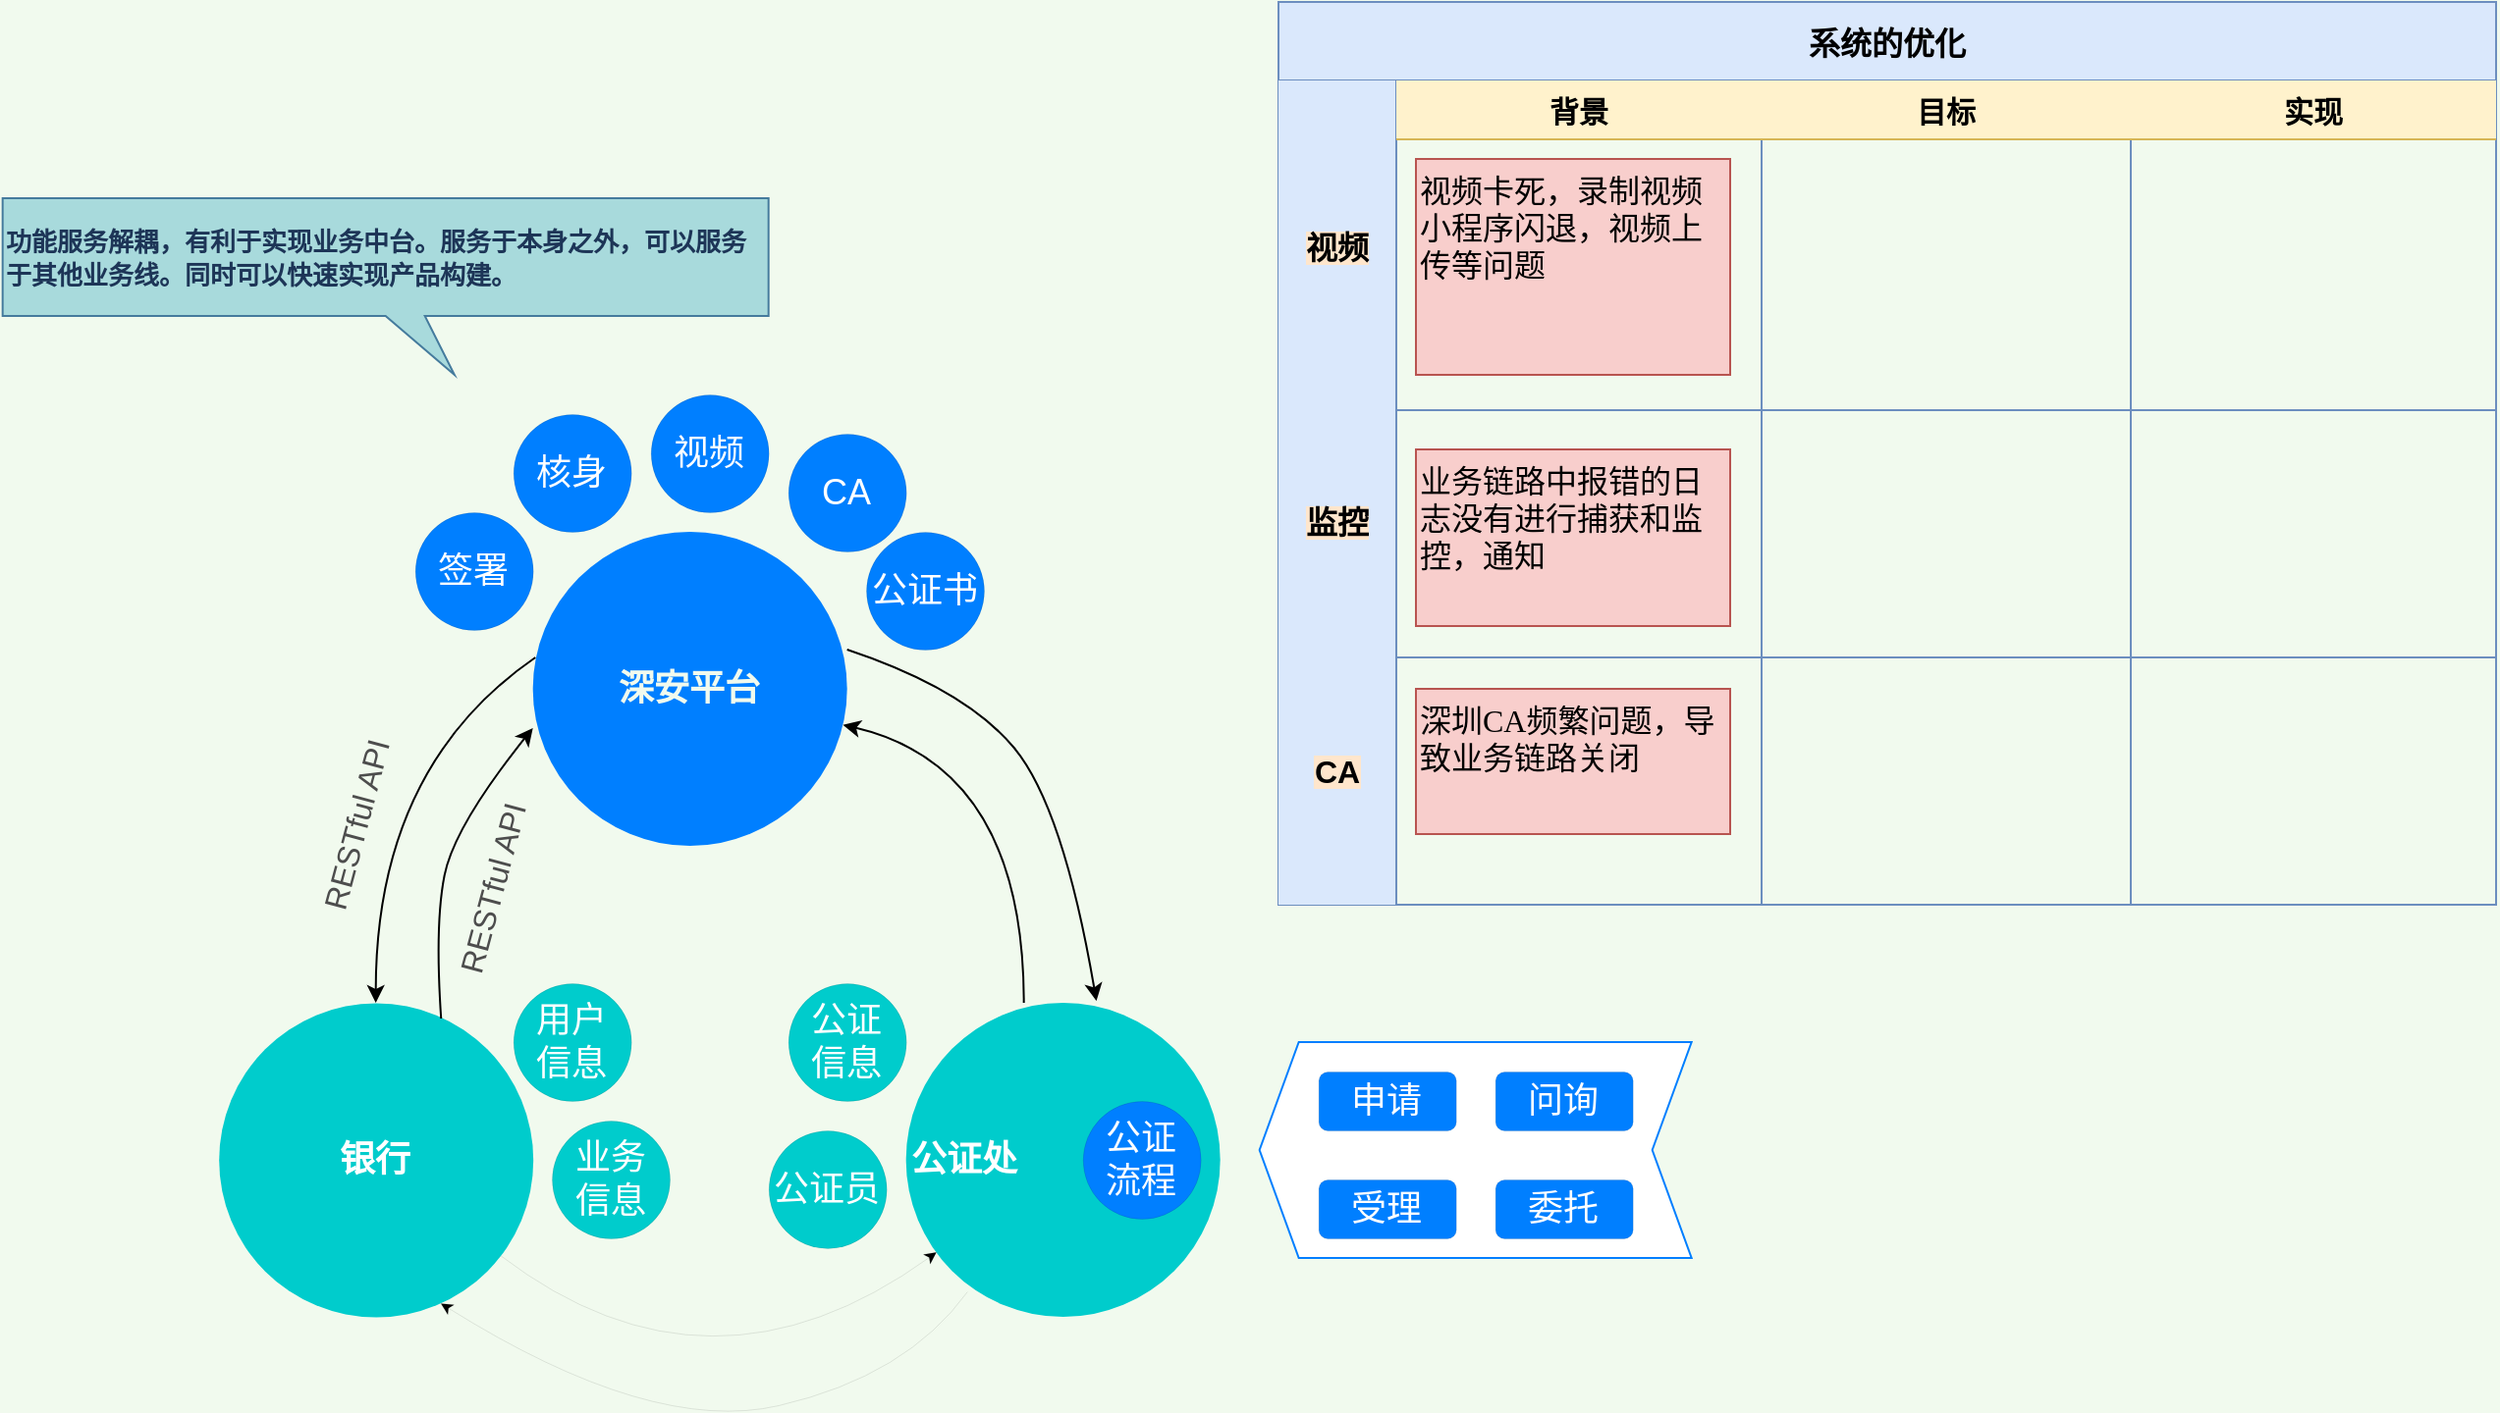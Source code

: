 <mxfile version="17.4.6" type="github" pages="2">
  <diagram id="TbiD-q-UGumEZRIeGAm7" name="梳理赋强">
    <mxGraphModel dx="1422" dy="762" grid="1" gridSize="10" guides="1" tooltips="1" connect="1" arrows="1" fold="1" page="1" pageScale="1" pageWidth="1600" pageHeight="900" background="#F1FAEE" math="0" shadow="0">
      <root>
        <mxCell id="0" />
        <mxCell id="1" parent="0" />
        <mxCell id="SZ3cnazm3X6QkwhJVz3c-4" value="" style="ellipse;whiteSpace=wrap;html=1;aspect=fixed;fillColor=#00CCCC;fontColor=#FFFFFF;strokeColor=none;fontStyle=1;fontSize=18;" parent="1" vertex="1">
          <mxGeometry x="480.34" y="540" width="160" height="160" as="geometry" />
        </mxCell>
        <mxCell id="SZ3cnazm3X6QkwhJVz3c-5" value="深安平台" style="ellipse;whiteSpace=wrap;html=1;aspect=fixed;fillColor=#007FFF;fontColor=#F1FAEE;strokeColor=none;fontStyle=1;fontSize=18;" parent="1" vertex="1">
          <mxGeometry x="290.34" y="300" width="160" height="160" as="geometry" />
        </mxCell>
        <mxCell id="SZ3cnazm3X6QkwhJVz3c-6" value="银行" style="ellipse;whiteSpace=wrap;html=1;aspect=fixed;fillColor=#00CCCC;fontColor=#FFFFFF;strokeColor=none;fontStyle=1;fontSize=18;strokeWidth=0;gradientColor=none;shadow=0;sketch=0;" parent="1" vertex="1">
          <mxGeometry x="130.34" y="540" width="160" height="160" as="geometry" />
        </mxCell>
        <mxCell id="SZ3cnazm3X6QkwhJVz3c-10" value="" style="curved=1;endArrow=classic;html=1;fontSize=18;fontColor=#FFFFFF;entryX=0.5;entryY=0;entryDx=0;entryDy=0;exitX=0.008;exitY=0.4;exitDx=0;exitDy=0;exitPerimeter=0;" parent="1" source="SZ3cnazm3X6QkwhJVz3c-5" target="SZ3cnazm3X6QkwhJVz3c-6" edge="1">
          <mxGeometry width="50" height="50" relative="1" as="geometry">
            <mxPoint x="310.34" y="410" as="sourcePoint" />
            <mxPoint x="230.34" y="380" as="targetPoint" />
            <Array as="points">
              <mxPoint x="210.34" y="420" />
            </Array>
          </mxGeometry>
        </mxCell>
        <mxCell id="SZ3cnazm3X6QkwhJVz3c-11" value="" style="curved=1;endArrow=classic;html=1;fontSize=18;fontColor=#FFFFFF;entryX=0;entryY=0.625;entryDx=0;entryDy=0;entryPerimeter=0;exitX=0.708;exitY=0.05;exitDx=0;exitDy=0;exitPerimeter=0;" parent="1" source="SZ3cnazm3X6QkwhJVz3c-6" target="SZ3cnazm3X6QkwhJVz3c-5" edge="1">
          <mxGeometry width="50" height="50" relative="1" as="geometry">
            <mxPoint x="270.34" y="530" as="sourcePoint" />
            <mxPoint x="320.34" y="480" as="targetPoint" />
            <Array as="points">
              <mxPoint x="240.34" y="500" />
              <mxPoint x="250.34" y="450" />
            </Array>
          </mxGeometry>
        </mxCell>
        <mxCell id="SZ3cnazm3X6QkwhJVz3c-12" value="签署" style="ellipse;whiteSpace=wrap;html=1;aspect=fixed;shadow=0;sketch=0;fontSize=18;fontColor=#FFFFFF;strokeColor=default;strokeWidth=0;fillColor=#007FFF;gradientColor=none;" parent="1" vertex="1">
          <mxGeometry x="230.34" y="290" width="60" height="60" as="geometry" />
        </mxCell>
        <mxCell id="SZ3cnazm3X6QkwhJVz3c-13" value="核身" style="ellipse;whiteSpace=wrap;html=1;aspect=fixed;shadow=0;sketch=0;fontSize=18;fontColor=#FFFFFF;strokeColor=default;strokeWidth=0;fillColor=#007FFF;gradientColor=none;" parent="1" vertex="1">
          <mxGeometry x="280.34" y="240" width="60" height="60" as="geometry" />
        </mxCell>
        <mxCell id="SZ3cnazm3X6QkwhJVz3c-14" value="CA" style="ellipse;whiteSpace=wrap;html=1;aspect=fixed;shadow=0;sketch=0;fontSize=18;fontColor=#FFFFFF;strokeColor=default;strokeWidth=0;fillColor=#007FFF;gradientColor=none;" parent="1" vertex="1">
          <mxGeometry x="420.34" y="250" width="60" height="60" as="geometry" />
        </mxCell>
        <mxCell id="SZ3cnazm3X6QkwhJVz3c-15" value="公证书" style="ellipse;whiteSpace=wrap;html=1;aspect=fixed;shadow=0;sketch=0;fontSize=18;fontColor=#FFFFFF;strokeColor=default;strokeWidth=0;fillColor=#007FFF;gradientColor=none;" parent="1" vertex="1">
          <mxGeometry x="460" y="300" width="60" height="60" as="geometry" />
        </mxCell>
        <mxCell id="SZ3cnazm3X6QkwhJVz3c-16" value="" style="curved=1;endArrow=classic;html=1;fontFamily=Helvetica;fontSize=18;fontColor=#FFFFFF;align=center;strokeColor=default;strokeWidth=0;" parent="1" source="SZ3cnazm3X6QkwhJVz3c-6" target="SZ3cnazm3X6QkwhJVz3c-4" edge="1">
          <mxGeometry width="50" height="50" relative="1" as="geometry">
            <mxPoint x="290.34" y="670" as="sourcePoint" />
            <mxPoint x="480.34" y="710" as="targetPoint" />
            <Array as="points">
              <mxPoint x="380.34" y="750" />
            </Array>
          </mxGeometry>
        </mxCell>
        <mxCell id="SZ3cnazm3X6QkwhJVz3c-17" value="" style="curved=1;endArrow=classic;html=1;fontSize=18;fontColor=#FFFFFF;entryX=0.706;entryY=0.956;entryDx=0;entryDy=0;entryPerimeter=0;exitX=0.194;exitY=0.919;exitDx=0;exitDy=0;exitPerimeter=0;strokeWidth=0;" parent="1" source="SZ3cnazm3X6QkwhJVz3c-4" target="SZ3cnazm3X6QkwhJVz3c-6" edge="1">
          <mxGeometry width="50" height="50" relative="1" as="geometry">
            <mxPoint x="330.34" y="840" as="sourcePoint" />
            <mxPoint x="380.34" y="790" as="targetPoint" />
            <Array as="points">
              <mxPoint x="480.34" y="730" />
              <mxPoint x="350.34" y="760" />
            </Array>
          </mxGeometry>
        </mxCell>
        <mxCell id="SZ3cnazm3X6QkwhJVz3c-18" value="" style="curved=1;endArrow=classic;html=1;fontSize=18;fontColor=#FFFFFF;" parent="1" target="SZ3cnazm3X6QkwhJVz3c-5" edge="1">
          <mxGeometry width="50" height="50" relative="1" as="geometry">
            <mxPoint x="540.34" y="540" as="sourcePoint" />
            <mxPoint x="590.34" y="420" as="targetPoint" />
            <Array as="points">
              <mxPoint x="540.34" y="420" />
            </Array>
          </mxGeometry>
        </mxCell>
        <mxCell id="SZ3cnazm3X6QkwhJVz3c-19" value="" style="curved=1;endArrow=classic;html=1;fontSize=18;fontColor=#FFFFFF;exitX=1;exitY=0.375;exitDx=0;exitDy=0;exitPerimeter=0;entryX=0.606;entryY=-0.006;entryDx=0;entryDy=0;entryPerimeter=0;" parent="1" source="SZ3cnazm3X6QkwhJVz3c-5" target="SZ3cnazm3X6QkwhJVz3c-4" edge="1">
          <mxGeometry width="50" height="50" relative="1" as="geometry">
            <mxPoint x="610.34" y="460" as="sourcePoint" />
            <mxPoint x="580.34" y="540" as="targetPoint" />
            <Array as="points">
              <mxPoint x="510.34" y="380" />
              <mxPoint x="560.34" y="440" />
            </Array>
          </mxGeometry>
        </mxCell>
        <mxCell id="SZ3cnazm3X6QkwhJVz3c-20" value="公证&lt;br&gt;流程" style="ellipse;whiteSpace=wrap;html=1;aspect=fixed;shadow=0;sketch=0;fontSize=18;fontColor=#FFFFFF;strokeColor=default;strokeWidth=0;fillColor=#007FFF;gradientColor=none;" parent="1" vertex="1">
          <mxGeometry x="570.34" y="590" width="60" height="60" as="geometry" />
        </mxCell>
        <mxCell id="SZ3cnazm3X6QkwhJVz3c-21" value="&lt;span style=&quot;font-weight: 700&quot;&gt;公证处&lt;/span&gt;" style="text;html=1;strokeColor=none;fillColor=none;align=center;verticalAlign=middle;whiteSpace=wrap;rounded=0;shadow=0;sketch=0;fontSize=18;fontColor=#FFFFFF;" parent="1" vertex="1">
          <mxGeometry x="480.34" y="605" width="60" height="30" as="geometry" />
        </mxCell>
        <mxCell id="SZ3cnazm3X6QkwhJVz3c-24" value="" style="shape=step;perimeter=stepPerimeter;whiteSpace=wrap;html=1;fixedSize=1;shadow=0;sketch=0;fontSize=18;strokeWidth=1;direction=west;size=20;strokeColor=#007FFF;" parent="1" vertex="1">
          <mxGeometry x="660.34" y="560" width="220" height="110" as="geometry" />
        </mxCell>
        <mxCell id="SZ3cnazm3X6QkwhJVz3c-26" value="委托" style="rounded=1;whiteSpace=wrap;html=1;shadow=0;sketch=0;fontSize=18;fontColor=#FFFFFF;strokeColor=default;strokeWidth=0;fillColor=#007FFF;gradientColor=none;" parent="1" vertex="1">
          <mxGeometry x="780.34" y="630" width="70" height="30" as="geometry" />
        </mxCell>
        <mxCell id="SZ3cnazm3X6QkwhJVz3c-27" value="受理" style="rounded=1;whiteSpace=wrap;html=1;shadow=0;sketch=0;fontSize=18;fontColor=#FFFFFF;strokeColor=default;strokeWidth=0;fillColor=#007FFF;gradientColor=none;" parent="1" vertex="1">
          <mxGeometry x="690.34" y="630" width="70" height="30" as="geometry" />
        </mxCell>
        <mxCell id="SZ3cnazm3X6QkwhJVz3c-28" value="问询" style="rounded=1;whiteSpace=wrap;html=1;shadow=0;sketch=0;fontSize=18;fontColor=#FFFFFF;strokeColor=default;strokeWidth=0;fillColor=#007FFF;gradientColor=none;" parent="1" vertex="1">
          <mxGeometry x="780.34" y="575" width="70" height="30" as="geometry" />
        </mxCell>
        <mxCell id="SZ3cnazm3X6QkwhJVz3c-29" value="申请" style="rounded=1;whiteSpace=wrap;html=1;shadow=0;sketch=0;fontSize=18;fontColor=#FFFFFF;strokeColor=default;strokeWidth=0;fillColor=#007FFF;gradientColor=none;" parent="1" vertex="1">
          <mxGeometry x="690.34" y="575" width="70" height="30" as="geometry" />
        </mxCell>
        <mxCell id="SZ3cnazm3X6QkwhJVz3c-30" value="用户&lt;br&gt;信息" style="ellipse;whiteSpace=wrap;html=1;aspect=fixed;shadow=0;sketch=0;fontSize=18;fontColor=#FFFFFF;strokeColor=default;strokeWidth=0;fillColor=#00CCCC;gradientColor=none;" parent="1" vertex="1">
          <mxGeometry x="280.34" y="530" width="60" height="60" as="geometry" />
        </mxCell>
        <mxCell id="SZ3cnazm3X6QkwhJVz3c-31" value="公证&lt;br&gt;信息" style="ellipse;whiteSpace=wrap;html=1;aspect=fixed;shadow=0;sketch=0;fontSize=18;fontColor=#FFFFFF;strokeColor=default;strokeWidth=0;fillColor=#00CCCC;gradientColor=none;" parent="1" vertex="1">
          <mxGeometry x="420.34" y="530" width="60" height="60" as="geometry" />
        </mxCell>
        <mxCell id="SZ3cnazm3X6QkwhJVz3c-32" value="公证员" style="ellipse;whiteSpace=wrap;html=1;aspect=fixed;shadow=0;sketch=0;fontSize=18;fontColor=#FFFFFF;strokeColor=default;strokeWidth=0;fillColor=#00CCCC;gradientColor=none;" parent="1" vertex="1">
          <mxGeometry x="410.34" y="605" width="60" height="60" as="geometry" />
        </mxCell>
        <mxCell id="SZ3cnazm3X6QkwhJVz3c-34" value="&lt;span style=&quot;color: rgb(77, 77, 77); font-size: 16px;&quot;&gt;RESTful API&lt;/span&gt;" style="text;html=1;strokeColor=none;fillColor=none;align=center;verticalAlign=middle;whiteSpace=wrap;rounded=0;shadow=0;sketch=0;fontSize=18;rotation=-75;labelBackgroundColor=none;" parent="1" vertex="1">
          <mxGeometry x="190" y="470" width="160.34" height="22.59" as="geometry" />
        </mxCell>
        <mxCell id="SZ3cnazm3X6QkwhJVz3c-35" value="&lt;span style=&quot;color: rgb(77, 77, 77); font-size: 16px;&quot;&gt;RESTful API&lt;/span&gt;" style="text;html=1;strokeColor=none;fillColor=none;align=center;verticalAlign=middle;whiteSpace=wrap;rounded=0;shadow=0;sketch=0;fontSize=18;rotation=-75;labelBackgroundColor=none;" parent="1" vertex="1">
          <mxGeometry x="120" y="437.41" width="160.34" height="22.59" as="geometry" />
        </mxCell>
        <mxCell id="0kJrQQ6XNHGuofrC7Rx9-1" value="业务&lt;br&gt;信息" style="ellipse;whiteSpace=wrap;html=1;aspect=fixed;shadow=0;sketch=0;fontSize=18;fontColor=#FFFFFF;strokeColor=default;strokeWidth=0;fillColor=#00CCCC;gradientColor=none;" parent="1" vertex="1">
          <mxGeometry x="300" y="600" width="60" height="60" as="geometry" />
        </mxCell>
        <mxCell id="NVHMBf0Pm29na-19WKgt-1" value="视频" style="ellipse;whiteSpace=wrap;html=1;aspect=fixed;shadow=0;sketch=0;fontSize=18;fontColor=#FFFFFF;strokeColor=default;strokeWidth=0;fillColor=#007FFF;gradientColor=none;" parent="1" vertex="1">
          <mxGeometry x="350.34" y="230" width="60" height="60" as="geometry" />
        </mxCell>
        <mxCell id="Mb-JLxG81UEq2aO8pVqn-1" value="&lt;div&gt;&lt;div&gt;&lt;span style=&quot;font-family: &amp;#34;larkhacksafarifont&amp;#34; , &amp;#34;larkemojifont&amp;#34; , &amp;#34;larkchinesequote&amp;#34; , , &amp;#34;blinkmacsystemfont&amp;#34; , &amp;#34;helvetica neue&amp;#34; , &amp;#34;arial&amp;#34; , &amp;#34;segoe ui&amp;#34; , &amp;#34;pingfang sc&amp;#34; , &amp;#34;microsoft yahei&amp;#34; , &amp;#34;hiragino sans gb&amp;#34; , sans-serif , &amp;#34;apple color emoji&amp;#34; , &amp;#34;segoe ui emoji&amp;#34; , &amp;#34;segoe ui symbol&amp;#34; , &amp;#34;noto color emoji&amp;#34;&quot;&gt;&lt;span style=&quot;font-size: 13px&quot;&gt;功能服务解耦，有利于实现业务中台。服务于本身之外，可以服务于其他业务线。同时可以快速实现产品构建。&lt;/span&gt;&lt;/span&gt;&lt;/div&gt;&lt;/div&gt;" style="shape=callout;whiteSpace=wrap;html=1;perimeter=calloutPerimeter;labelBackgroundColor=none;labelBorderColor=none;fontSize=14;fillColor=#A8DADC;strokeColor=#457B9D;fontColor=#1D3557;fontStyle=1;align=left;position2=0.59;" parent="1" vertex="1">
          <mxGeometry x="20.34" y="130" width="390" height="90" as="geometry" />
        </mxCell>
        <mxCell id="5Gq2tqILsiGYKfqjiZqC-10" value="系统的优化" style="shape=table;childLayout=tableLayout;startSize=40;collapsible=0;recursiveResize=0;expand=0;fontStyle=1;fillColor=#dae8fc;strokeColor=#6c8ebf;fontSize=16;verticalAlign=middle;" vertex="1" parent="1">
          <mxGeometry x="670" y="30" width="620" height="460" as="geometry" />
        </mxCell>
        <mxCell id="5Gq2tqILsiGYKfqjiZqC-11" value="" style="shape=tableRow;horizontal=0;startSize=60;swimlaneHead=0;swimlaneBody=0;top=0;left=0;bottom=0;right=0;dropTarget=0;collapsible=0;recursiveResize=0;expand=0;fontStyle=1;labelPosition=center;verticalLabelPosition=middle;align=center;verticalAlign=middle;fontFamily=Verdana;textDirection=ltr;flipH=0;flipV=0;swimlaneFillColor=none;rounded=0;shadow=0;sketch=0;fontSize=14;fillColor=#dae8fc;strokeColor=#6c8ebf;" vertex="1" parent="5Gq2tqILsiGYKfqjiZqC-10">
          <mxGeometry y="40" width="620" height="168" as="geometry" />
        </mxCell>
        <mxCell id="5Gq2tqILsiGYKfqjiZqC-12" value="背景" style="swimlane;swimlaneHead=0;swimlaneBody=0;fontStyle=0;connectable=0;fillColor=#fff2cc;startSize=30;collapsible=0;recursiveResize=0;expand=0;fontStyle=1;strokeColor=#d6b656;fontSize=15;" vertex="1" parent="5Gq2tqILsiGYKfqjiZqC-11">
          <mxGeometry x="60" width="186" height="168" as="geometry">
            <mxRectangle width="186" height="168" as="alternateBounds" />
          </mxGeometry>
        </mxCell>
        <mxCell id="5Gq2tqILsiGYKfqjiZqC-37" value="视频卡死，录制视频小程序闪退，视频上传等问题" style="text;whiteSpace=wrap;html=1;fontSize=16;fontFamily=Verdana;fillColor=#f8cecc;strokeColor=#b85450;" vertex="1" parent="5Gq2tqILsiGYKfqjiZqC-12">
          <mxGeometry x="10" y="40" width="160" height="110" as="geometry" />
        </mxCell>
        <mxCell id="5Gq2tqILsiGYKfqjiZqC-13" value="目标" style="swimlane;swimlaneHead=0;swimlaneBody=0;fontStyle=0;connectable=0;fillColor=#fff2cc;startSize=30;collapsible=0;recursiveResize=0;expand=0;fontStyle=1;strokeColor=#d6b656;fontSize=15;" vertex="1" parent="5Gq2tqILsiGYKfqjiZqC-11">
          <mxGeometry x="246" width="188" height="168" as="geometry">
            <mxRectangle width="188" height="168" as="alternateBounds" />
          </mxGeometry>
        </mxCell>
        <mxCell id="5Gq2tqILsiGYKfqjiZqC-14" value="实现" style="swimlane;swimlaneHead=0;swimlaneBody=0;fontStyle=0;connectable=0;fillColor=#fff2cc;startSize=30;collapsible=0;recursiveResize=0;expand=0;fontStyle=1;strokeColor=#d6b656;fontSize=15;" vertex="1" parent="5Gq2tqILsiGYKfqjiZqC-11">
          <mxGeometry x="434" width="186" height="168" as="geometry">
            <mxRectangle width="186" height="168" as="alternateBounds" />
          </mxGeometry>
        </mxCell>
        <mxCell id="5Gq2tqILsiGYKfqjiZqC-15" value="" style="shape=tableRow;horizontal=0;startSize=60;swimlaneHead=0;swimlaneBody=0;top=0;left=0;bottom=0;right=0;dropTarget=0;fillColor=#dae8fc;collapsible=0;recursiveResize=0;expand=0;fontStyle=1;labelPosition=center;verticalLabelPosition=middle;align=center;verticalAlign=middle;strokeColor=#6c8ebf;" vertex="1" parent="5Gq2tqILsiGYKfqjiZqC-10">
          <mxGeometry y="208" width="620" height="126" as="geometry" />
        </mxCell>
        <mxCell id="5Gq2tqILsiGYKfqjiZqC-16" value="" style="swimlane;swimlaneHead=0;swimlaneBody=0;fontStyle=0;connectable=0;fillColor=#DAE8FC;startSize=0;collapsible=0;recursiveResize=0;expand=0;fontStyle=1;strokeColor=#666666;fontColor=#333333;" vertex="1" parent="5Gq2tqILsiGYKfqjiZqC-15">
          <mxGeometry x="60" width="186" height="126" as="geometry">
            <mxRectangle width="186" height="126" as="alternateBounds" />
          </mxGeometry>
        </mxCell>
        <mxCell id="5Gq2tqILsiGYKfqjiZqC-38" value="业务链路中报错的日志没有进行捕获和监控，通知" style="text;whiteSpace=wrap;html=1;fontSize=16;fontFamily=Verdana;fillColor=#f8cecc;strokeColor=#b85450;" vertex="1" parent="5Gq2tqILsiGYKfqjiZqC-16">
          <mxGeometry x="10" y="20" width="160" height="90" as="geometry" />
        </mxCell>
        <mxCell id="5Gq2tqILsiGYKfqjiZqC-17" value="" style="swimlane;swimlaneHead=0;swimlaneBody=0;fontStyle=0;connectable=0;fillColor=#dae8fc;startSize=0;collapsible=0;recursiveResize=0;expand=0;fontStyle=1;strokeColor=#6c8ebf;" vertex="1" parent="5Gq2tqILsiGYKfqjiZqC-15">
          <mxGeometry x="246" width="188" height="126" as="geometry">
            <mxRectangle width="188" height="126" as="alternateBounds" />
          </mxGeometry>
        </mxCell>
        <mxCell id="5Gq2tqILsiGYKfqjiZqC-18" value="" style="swimlane;swimlaneHead=0;swimlaneBody=0;fontStyle=0;connectable=0;fillColor=#dae8fc;startSize=0;collapsible=0;recursiveResize=0;expand=0;fontStyle=1;strokeColor=#6c8ebf;" vertex="1" parent="5Gq2tqILsiGYKfqjiZqC-15">
          <mxGeometry x="434" width="186" height="126" as="geometry">
            <mxRectangle width="186" height="126" as="alternateBounds" />
          </mxGeometry>
        </mxCell>
        <mxCell id="5Gq2tqILsiGYKfqjiZqC-19" value="" style="shape=tableRow;horizontal=0;startSize=60;swimlaneHead=0;swimlaneBody=0;top=0;left=0;bottom=0;right=0;dropTarget=0;fillColor=#dae8fc;collapsible=0;recursiveResize=0;expand=0;fontStyle=1;labelPosition=center;verticalLabelPosition=middle;align=center;verticalAlign=middle;strokeColor=#6c8ebf;" vertex="1" parent="5Gq2tqILsiGYKfqjiZqC-10">
          <mxGeometry y="334" width="620" height="126" as="geometry" />
        </mxCell>
        <mxCell id="5Gq2tqILsiGYKfqjiZqC-20" value="" style="swimlane;swimlaneHead=0;swimlaneBody=0;fontStyle=0;connectable=0;fillColor=#dae8fc;startSize=0;collapsible=0;recursiveResize=0;expand=0;fontStyle=1;strokeColor=#6c8ebf;" vertex="1" parent="5Gq2tqILsiGYKfqjiZqC-19">
          <mxGeometry x="60" width="186" height="126" as="geometry">
            <mxRectangle width="186" height="126" as="alternateBounds" />
          </mxGeometry>
        </mxCell>
        <mxCell id="5Gq2tqILsiGYKfqjiZqC-39" value="深圳CA频繁问题，导致业务链路关闭" style="text;whiteSpace=wrap;html=1;fontSize=16;fontFamily=Verdana;fillColor=#f8cecc;strokeColor=#b85450;" vertex="1" parent="5Gq2tqILsiGYKfqjiZqC-20">
          <mxGeometry x="10" y="16" width="160" height="74" as="geometry" />
        </mxCell>
        <mxCell id="5Gq2tqILsiGYKfqjiZqC-21" value="" style="swimlane;swimlaneHead=0;swimlaneBody=0;fontStyle=0;connectable=0;fillColor=#dae8fc;startSize=0;collapsible=0;recursiveResize=0;expand=0;fontStyle=1;strokeColor=#6c8ebf;" vertex="1" parent="5Gq2tqILsiGYKfqjiZqC-19">
          <mxGeometry x="246" width="188" height="126" as="geometry">
            <mxRectangle width="188" height="126" as="alternateBounds" />
          </mxGeometry>
        </mxCell>
        <mxCell id="5Gq2tqILsiGYKfqjiZqC-22" value="" style="swimlane;swimlaneHead=0;swimlaneBody=0;fontStyle=0;connectable=0;fillColor=#dae8fc;startSize=0;collapsible=0;recursiveResize=0;expand=0;fontStyle=1;strokeColor=#6c8ebf;" vertex="1" parent="5Gq2tqILsiGYKfqjiZqC-19">
          <mxGeometry x="434" width="186" height="126" as="geometry">
            <mxRectangle width="186" height="126" as="alternateBounds" />
          </mxGeometry>
        </mxCell>
        <mxCell id="5Gq2tqILsiGYKfqjiZqC-32" value="&lt;span style=&quot;font-weight: 700; background-color: rgb(255, 230, 204); font-size: 16px;&quot;&gt;视频&lt;/span&gt;" style="text;html=1;strokeColor=none;fillColor=none;align=center;verticalAlign=middle;whiteSpace=wrap;rounded=0;shadow=0;sketch=0;fontFamily=Verdana;fontSize=16;" vertex="1" parent="1">
          <mxGeometry x="670" y="140" width="60" height="30" as="geometry" />
        </mxCell>
        <mxCell id="5Gq2tqILsiGYKfqjiZqC-33" value="&lt;span style=&quot;font-family: helvetica; font-size: 16px; font-weight: 700; background-color: rgb(255, 230, 204);&quot;&gt;监控&lt;/span&gt;" style="text;html=1;strokeColor=none;fillColor=none;align=center;verticalAlign=middle;whiteSpace=wrap;rounded=0;shadow=0;sketch=0;fontFamily=Verdana;fontSize=16;" vertex="1" parent="1">
          <mxGeometry x="670" y="280" width="60" height="30" as="geometry" />
        </mxCell>
        <mxCell id="5Gq2tqILsiGYKfqjiZqC-34" value="&lt;span style=&quot;font-family: helvetica; font-size: 16px; font-weight: 700; background-color: rgb(255, 230, 204);&quot;&gt;CA&lt;/span&gt;" style="text;html=1;strokeColor=none;fillColor=none;align=center;verticalAlign=middle;whiteSpace=wrap;rounded=0;shadow=0;sketch=0;fontFamily=Verdana;fontSize=16;" vertex="1" parent="1">
          <mxGeometry x="670" y="407.41" width="60" height="30" as="geometry" />
        </mxCell>
      </root>
    </mxGraphModel>
  </diagram>
  <diagram id="W_DcEgEJa7QvUL6Cg9mv" name="完善赋强讨论">
    <mxGraphModel dx="1422" dy="762" grid="1" gridSize="10" guides="1" tooltips="1" connect="1" arrows="1" fold="1" page="1" pageScale="1" pageWidth="1600" pageHeight="900" background="#F1FAEE" math="0" shadow="0">
      <root>
        <mxCell id="0" />
        <mxCell id="1" parent="0" />
        <mxCell id="ZKMZ_zgSfgGnD0Td6Crq-1" value="" style="ellipse;whiteSpace=wrap;html=1;aspect=fixed;shadow=0;labelBackgroundColor=none;sketch=0;fontSize=18;strokeWidth=1;strokeColor=#9673a6;fillColor=#e1d5e7;" parent="1" vertex="1">
          <mxGeometry x="400" y="100" width="690" height="690" as="geometry" />
        </mxCell>
        <mxCell id="TEY4NTb9Coj-6whppLxx-1" value="" style="ellipse;whiteSpace=wrap;html=1;aspect=fixed;fillColor=#00CCCC;fontColor=#FFFFFF;strokeColor=none;fontStyle=1;fontSize=18;" parent="1" vertex="1">
          <mxGeometry x="810.34" y="520" width="160" height="160" as="geometry" />
        </mxCell>
        <mxCell id="TEY4NTb9Coj-6whppLxx-2" value="深安平台" style="ellipse;whiteSpace=wrap;html=1;aspect=fixed;fillColor=#007FFF;fontColor=#F1FAEE;strokeColor=none;fontStyle=1;fontSize=18;" parent="1" vertex="1">
          <mxGeometry x="620.34" y="297.41" width="160" height="160" as="geometry" />
        </mxCell>
        <mxCell id="TEY4NTb9Coj-6whppLxx-3" value="银行" style="ellipse;whiteSpace=wrap;html=1;aspect=fixed;fillColor=#00CCCC;fontColor=#FFFFFF;strokeColor=none;fontStyle=1;fontSize=18;strokeWidth=0;gradientColor=none;shadow=0;sketch=0;" parent="1" vertex="1">
          <mxGeometry x="460.34" y="520" width="160" height="160" as="geometry" />
        </mxCell>
        <mxCell id="TEY4NTb9Coj-6whppLxx-4" value="" style="curved=1;endArrow=classic;html=1;fontSize=18;fontColor=#FFFFFF;entryX=0.5;entryY=0;entryDx=0;entryDy=0;exitX=0.008;exitY=0.4;exitDx=0;exitDy=0;exitPerimeter=0;strokeColor=#007FFF;" parent="1" target="TEY4NTb9Coj-6whppLxx-3" edge="1">
          <mxGeometry width="50" height="50" relative="1" as="geometry">
            <mxPoint x="621.62" y="354.0" as="sourcePoint" />
            <mxPoint x="560.34" y="360" as="targetPoint" />
            <Array as="points">
              <mxPoint x="540.34" y="400" />
            </Array>
          </mxGeometry>
        </mxCell>
        <mxCell id="TEY4NTb9Coj-6whppLxx-5" value="" style="curved=1;endArrow=classic;html=1;fontSize=18;fontColor=#FFFFFF;entryX=0;entryY=0.625;entryDx=0;entryDy=0;entryPerimeter=0;exitX=0.708;exitY=0.05;exitDx=0;exitDy=0;exitPerimeter=0;strokeColor=#007FFF;" parent="1" source="TEY4NTb9Coj-6whppLxx-3" edge="1">
          <mxGeometry width="50" height="50" relative="1" as="geometry">
            <mxPoint x="600.34" y="510.0" as="sourcePoint" />
            <mxPoint x="620.34" y="390.0" as="targetPoint" />
            <Array as="points">
              <mxPoint x="570.34" y="480.0" />
              <mxPoint x="580.34" y="430" />
            </Array>
          </mxGeometry>
        </mxCell>
        <mxCell id="TEY4NTb9Coj-6whppLxx-10" value="" style="curved=1;endArrow=classic;html=1;fontFamily=Helvetica;fontSize=18;fontColor=#FFFFFF;align=center;strokeColor=#00CCCC;" parent="1" source="TEY4NTb9Coj-6whppLxx-3" target="TEY4NTb9Coj-6whppLxx-1" edge="1">
          <mxGeometry width="50" height="50" relative="1" as="geometry">
            <mxPoint x="620.34" y="650" as="sourcePoint" />
            <mxPoint x="810.34" y="690" as="targetPoint" />
            <Array as="points">
              <mxPoint x="710.34" y="730" />
            </Array>
          </mxGeometry>
        </mxCell>
        <mxCell id="TEY4NTb9Coj-6whppLxx-11" value="" style="curved=1;endArrow=classic;html=1;fontSize=18;fontColor=#FFFFFF;entryX=0.706;entryY=0.956;entryDx=0;entryDy=0;entryPerimeter=0;exitX=0.194;exitY=0.919;exitDx=0;exitDy=0;exitPerimeter=0;strokeColor=#00CCCC;" parent="1" source="TEY4NTb9Coj-6whppLxx-1" target="TEY4NTb9Coj-6whppLxx-3" edge="1">
          <mxGeometry width="50" height="50" relative="1" as="geometry">
            <mxPoint x="660.34" y="820" as="sourcePoint" />
            <mxPoint x="710.34" y="770" as="targetPoint" />
            <Array as="points">
              <mxPoint x="810.34" y="710" />
              <mxPoint x="680.34" y="740" />
            </Array>
          </mxGeometry>
        </mxCell>
        <mxCell id="TEY4NTb9Coj-6whppLxx-12" value="" style="curved=1;endArrow=classic;html=1;fontSize=18;fontColor=#FFFFFF;strokeColor=#007FFF;" parent="1" edge="1">
          <mxGeometry width="50" height="50" relative="1" as="geometry">
            <mxPoint x="870.34" y="520" as="sourcePoint" />
            <mxPoint x="779.123" y="383.903" as="targetPoint" />
            <Array as="points">
              <mxPoint x="870.34" y="400" />
            </Array>
          </mxGeometry>
        </mxCell>
        <mxCell id="TEY4NTb9Coj-6whppLxx-13" value="" style="curved=1;endArrow=classic;html=1;fontSize=18;fontColor=#FFFFFF;exitX=1;exitY=0.375;exitDx=0;exitDy=0;exitPerimeter=0;entryX=0.606;entryY=-0.006;entryDx=0;entryDy=0;entryPerimeter=0;strokeColor=#007FFF;" parent="1" target="TEY4NTb9Coj-6whppLxx-1" edge="1">
          <mxGeometry width="50" height="50" relative="1" as="geometry">
            <mxPoint x="780.34" y="350.0" as="sourcePoint" />
            <mxPoint x="910.34" y="520" as="targetPoint" />
            <Array as="points">
              <mxPoint x="840" y="367.41" />
              <mxPoint x="890.34" y="420" />
              <mxPoint x="900" y="470.0" />
            </Array>
          </mxGeometry>
        </mxCell>
        <mxCell id="TEY4NTb9Coj-6whppLxx-14" value="公证&lt;br&gt;流程" style="ellipse;whiteSpace=wrap;html=1;aspect=fixed;shadow=0;sketch=0;fontSize=18;strokeWidth=0;fillColor=#fff2cc;strokeColor=#d6b656;" parent="1" vertex="1">
          <mxGeometry x="940.0" y="270.0" width="60" height="60" as="geometry" />
        </mxCell>
        <mxCell id="TEY4NTb9Coj-6whppLxx-15" value="&lt;span style=&quot;font-weight: 700&quot;&gt;公证处&lt;/span&gt;" style="text;html=1;strokeColor=none;fillColor=none;align=center;verticalAlign=middle;whiteSpace=wrap;rounded=0;shadow=0;sketch=0;fontSize=18;fontColor=#FFFFFF;" parent="1" vertex="1">
          <mxGeometry x="810.34" y="585" width="60" height="30" as="geometry" />
        </mxCell>
        <mxCell id="TEY4NTb9Coj-6whppLxx-16" value="" style="shape=step;perimeter=stepPerimeter;whiteSpace=wrap;html=1;fixedSize=1;shadow=0;sketch=0;fontSize=18;strokeWidth=1;direction=west;size=20;strokeColor=#007FFF;rotation=0;" parent="1" vertex="1">
          <mxGeometry x="980.0" y="520" width="180" height="110" as="geometry" />
        </mxCell>
        <mxCell id="TEY4NTb9Coj-6whppLxx-17" value="委托" style="rounded=1;whiteSpace=wrap;html=1;shadow=0;sketch=0;fontSize=18;fontColor=#FFFFFF;strokeColor=default;strokeWidth=0;fillColor=#007FFF;gradientColor=none;" parent="1" vertex="1">
          <mxGeometry x="1070.34" y="590" width="59.66" height="30" as="geometry" />
        </mxCell>
        <mxCell id="TEY4NTb9Coj-6whppLxx-18" value="受理" style="rounded=1;whiteSpace=wrap;html=1;shadow=0;sketch=0;fontSize=18;fontColor=#FFFFFF;strokeColor=default;strokeWidth=0;fillColor=#007FFF;gradientColor=none;" parent="1" vertex="1">
          <mxGeometry x="1004.32" y="590" width="59.66" height="30" as="geometry" />
        </mxCell>
        <mxCell id="TEY4NTb9Coj-6whppLxx-19" value="问询" style="rounded=1;whiteSpace=wrap;html=1;shadow=0;sketch=0;fontSize=18;fontColor=#FFFFFF;strokeColor=default;strokeWidth=0;fillColor=#007FFF;gradientColor=none;" parent="1" vertex="1">
          <mxGeometry x="1070.34" y="540" width="59.66" height="25" as="geometry" />
        </mxCell>
        <mxCell id="TEY4NTb9Coj-6whppLxx-20" value="申请" style="rounded=1;whiteSpace=wrap;html=1;shadow=0;sketch=0;fontSize=18;fontColor=#FFFFFF;strokeColor=default;strokeWidth=0;fillColor=#007FFF;gradientColor=none;" parent="1" vertex="1">
          <mxGeometry x="1004.32" y="540" width="59.66" height="25" as="geometry" />
        </mxCell>
        <mxCell id="TEY4NTb9Coj-6whppLxx-22" value="公证&lt;br&gt;信息" style="ellipse;whiteSpace=wrap;html=1;aspect=fixed;shadow=0;sketch=0;fontSize=18;fontColor=#FFFFFF;strokeColor=default;strokeWidth=0;fillColor=#00CCCC;gradientColor=none;" parent="1" vertex="1">
          <mxGeometry x="750.34" y="510.0" width="60" height="60" as="geometry" />
        </mxCell>
        <mxCell id="TEY4NTb9Coj-6whppLxx-23" value="公证员" style="ellipse;whiteSpace=wrap;html=1;aspect=fixed;shadow=0;sketch=0;fontSize=18;strokeWidth=0;fillColor=#fff2cc;strokeColor=#d6b656;" parent="1" vertex="1">
          <mxGeometry x="889.66" y="220" width="60" height="60" as="geometry" />
        </mxCell>
        <mxCell id="TEY4NTb9Coj-6whppLxx-24" value="&lt;span style=&quot;color: rgb(77 , 77 , 77) ; font-size: 16px&quot;&gt;REST API&lt;/span&gt;" style="text;html=1;strokeColor=none;fillColor=none;align=center;verticalAlign=middle;whiteSpace=wrap;rounded=0;shadow=0;sketch=0;fontSize=18;rotation=-75;labelBackgroundColor=none;" parent="1" vertex="1">
          <mxGeometry x="520" y="450.0" width="160.34" height="22.59" as="geometry" />
        </mxCell>
        <mxCell id="TEY4NTb9Coj-6whppLxx-25" value="&lt;span style=&quot;color: rgb(77 , 77 , 77) ; font-size: 16px&quot;&gt;REST API&lt;/span&gt;" style="text;html=1;strokeColor=none;fillColor=none;align=center;verticalAlign=middle;whiteSpace=wrap;rounded=0;shadow=0;sketch=0;fontSize=18;rotation=-75;labelBackgroundColor=none;" parent="1" vertex="1">
          <mxGeometry x="450" y="417.41" width="160.34" height="22.59" as="geometry" />
        </mxCell>
        <mxCell id="KPQzNLiYx2tXf6R9B_gR-1" value="业务&lt;br&gt;信息" style="ellipse;whiteSpace=wrap;html=1;aspect=fixed;shadow=0;sketch=0;fontSize=18;fontColor=#FFFFFF;strokeColor=default;strokeWidth=0;fillColor=#00CCCC;gradientColor=none;" parent="1" vertex="1">
          <mxGeometry x="630" y="585" width="60" height="60" as="geometry" />
        </mxCell>
        <mxCell id="1QAQnliY2j0U7ESWhbyO-1" value="IM即时通讯" style="text;html=1;strokeColor=none;fillColor=none;align=center;verticalAlign=middle;whiteSpace=wrap;rounded=0;shadow=0;labelBackgroundColor=none;sketch=0;fontSize=18;fontColor=#000000;fontStyle=1" parent="1" vertex="1">
          <mxGeometry x="695" y="110" width="100" height="40" as="geometry" />
        </mxCell>
        <mxCell id="RbbPwFu4YWLqWB65Xbvc-1" value="公证&lt;br&gt;流程" style="ellipse;whiteSpace=wrap;html=1;aspect=fixed;shadow=0;sketch=0;fontSize=18;fontColor=#FFFFFF;strokeColor=default;strokeWidth=0;fillColor=#007FFF;gradientColor=none;" parent="1" vertex="1">
          <mxGeometry x="890" y="560" width="60" height="60" as="geometry" />
        </mxCell>
        <mxCell id="9TH9Gkc7iYT_ZstYlj8R-1" value="用户&lt;br&gt;信息" style="ellipse;whiteSpace=wrap;html=1;aspect=fixed;shadow=0;sketch=0;fontSize=18;fontColor=#FFFFFF;strokeColor=default;strokeWidth=0;fillColor=#00CCCC;gradientColor=none;" parent="1" vertex="1">
          <mxGeometry x="610.34" y="505.0" width="60" height="60" as="geometry" />
        </mxCell>
        <mxCell id="yrI9XVCD4SgGXH7bl0nP-1" value="公证员" style="ellipse;whiteSpace=wrap;html=1;aspect=fixed;shadow=0;sketch=0;fontSize=18;fontColor=#FFFFFF;strokeColor=default;strokeWidth=0;fillColor=#00CCCC;gradientColor=none;" parent="1" vertex="1">
          <mxGeometry x="740" y="585" width="60" height="60" as="geometry" />
        </mxCell>
        <mxCell id="yrI9XVCD4SgGXH7bl0nP-3" value="组件管理" style="ellipse;whiteSpace=wrap;html=1;aspect=fixed;shadow=0;sketch=0;fontSize=18;strokeColor=#b85450;strokeWidth=0;fillColor=#f8cecc;" parent="1" vertex="1">
          <mxGeometry x="724.32" y="10" width="80" height="80" as="geometry" />
        </mxCell>
        <mxCell id="yrI9XVCD4SgGXH7bl0nP-4" value="消息服务" style="ellipse;whiteSpace=wrap;html=1;aspect=fixed;shadow=0;sketch=0;fontSize=18;strokeColor=#b85450;strokeWidth=0;fillColor=#f8cecc;" parent="1" vertex="1">
          <mxGeometry x="824.66" y="30.0" width="80.34" height="80.34" as="geometry" />
        </mxCell>
        <mxCell id="yrI9XVCD4SgGXH7bl0nP-5" value="用户管理" style="ellipse;whiteSpace=wrap;html=1;aspect=fixed;shadow=0;sketch=0;fontSize=18;strokeColor=#b85450;strokeWidth=0;fillColor=#f8cecc;" parent="1" vertex="1">
          <mxGeometry x="625" y="20" width="80" height="80" as="geometry" />
        </mxCell>
        <mxCell id="yrI9XVCD4SgGXH7bl0nP-6" value="业务链" style="ellipse;whiteSpace=wrap;html=1;aspect=fixed;shadow=0;sketch=0;fontSize=18;strokeColor=#b85450;strokeWidth=0;fillColor=#f8cecc;" parent="1" vertex="1">
          <mxGeometry x="515" y="50" width="80" height="80" as="geometry" />
        </mxCell>
        <mxCell id="yrI9XVCD4SgGXH7bl0nP-13" value="&lt;span style=&quot;color: rgb(77, 77, 77); font-size: 18px;&quot;&gt;TCP长连接&lt;/span&gt;" style="text;html=1;strokeColor=none;fillColor=none;align=center;verticalAlign=middle;whiteSpace=wrap;rounded=0;shadow=0;sketch=0;fontSize=18;rotation=75;labelBackgroundColor=none;fontStyle=1" parent="1" vertex="1">
          <mxGeometry x="905.0" y="357.41" width="320" height="22.59" as="geometry" />
        </mxCell>
        <mxCell id="yrI9XVCD4SgGXH7bl0nP-19" value="公证书" style="ellipse;whiteSpace=wrap;html=1;aspect=fixed;shadow=0;sketch=0;fontSize=18;strokeWidth=0;fillColor=#fff2cc;strokeColor=#d6b656;" parent="1" vertex="1">
          <mxGeometry x="829.66" y="170" width="60" height="60" as="geometry" />
        </mxCell>
        <mxCell id="gVG75Whd7pKGl_VEBl4--1" value="&lt;div&gt;&lt;div&gt;&lt;span style=&quot;font-family: &amp;#34;larkhacksafarifont&amp;#34; , &amp;#34;larkemojifont&amp;#34; , &amp;#34;larkchinesequote&amp;#34; , , &amp;#34;blinkmacsystemfont&amp;#34; , &amp;#34;helvetica neue&amp;#34; , &amp;#34;arial&amp;#34; , &amp;#34;segoe ui&amp;#34; , &amp;#34;pingfang sc&amp;#34; , &amp;#34;microsoft yahei&amp;#34; , &amp;#34;hiragino sans gb&amp;#34; , sans-serif , &amp;#34;apple color emoji&amp;#34; , &amp;#34;segoe ui emoji&amp;#34; , &amp;#34;segoe ui symbol&amp;#34; , &amp;#34;noto color emoji&amp;#34;&quot;&gt;&lt;span style=&quot;font-size: 13px&quot;&gt;扩展性强，可以兼容提存和公证业务。&lt;/span&gt;&lt;/span&gt;&lt;/div&gt;&lt;/div&gt;" style="shape=callout;whiteSpace=wrap;html=1;perimeter=calloutPerimeter;labelBackgroundColor=none;labelBorderColor=none;fontSize=14;fillColor=#A8DADC;strokeColor=#457B9D;fontColor=#1D3557;fontStyle=1;rotation=0;position2=0.43;" parent="1" vertex="1">
          <mxGeometry x="980.0" y="100" width="150" height="110" as="geometry" />
        </mxCell>
        <mxCell id="5LnzwX5ckoafJkAtwofs-1" value="用户" style="ellipse;whiteSpace=wrap;html=1;aspect=fixed;shadow=0;sketch=0;fontSize=18;strokeWidth=0;fillColor=#fff2cc;strokeColor=#d6b656;" parent="1" vertex="1">
          <mxGeometry x="470.34" y="240" width="60" height="60" as="geometry" />
        </mxCell>
        <mxCell id="5LnzwX5ckoafJkAtwofs-2" value="核身" style="ellipse;whiteSpace=wrap;html=1;aspect=fixed;shadow=0;sketch=0;fontSize=18;strokeWidth=0;fillColor=#fff2cc;strokeColor=#d6b656;" parent="1" vertex="1">
          <mxGeometry x="530.34" y="190" width="60" height="60" as="geometry" />
        </mxCell>
        <mxCell id="5LnzwX5ckoafJkAtwofs-3" value="签署" style="ellipse;whiteSpace=wrap;html=1;aspect=fixed;shadow=0;sketch=0;fontSize=18;strokeWidth=0;fillColor=#fff2cc;strokeColor=#d6b656;" parent="1" vertex="1">
          <mxGeometry x="600.0" y="160" width="60" height="60" as="geometry" />
        </mxCell>
        <mxCell id="5LnzwX5ckoafJkAtwofs-4" value="视频" style="ellipse;whiteSpace=wrap;html=1;aspect=fixed;shadow=0;sketch=0;fontSize=18;strokeWidth=0;fillColor=#fff2cc;strokeColor=#d6b656;" parent="1" vertex="1">
          <mxGeometry x="680.0" y="150" width="60" height="60" as="geometry" />
        </mxCell>
        <mxCell id="5LnzwX5ckoafJkAtwofs-5" value="CA" style="ellipse;whiteSpace=wrap;html=1;aspect=fixed;shadow=0;sketch=0;fontSize=18;strokeWidth=0;fillColor=#fff2cc;strokeColor=#d6b656;" parent="1" vertex="1">
          <mxGeometry x="759.32" y="150" width="60" height="60" as="geometry" />
        </mxCell>
        <mxCell id="fEQHph-_vEZMSqexF0Sl-2" value="文字" style="ellipse;whiteSpace=wrap;html=1;aspect=fixed;shadow=0;sketch=0;fontSize=18;strokeWidth=0;fillColor=#dae8fc;strokeColor=#6c8ebf;" parent="1" vertex="1">
          <mxGeometry x="515" y="297.41" width="60" height="60" as="geometry" />
        </mxCell>
        <mxCell id="fEQHph-_vEZMSqexF0Sl-3" value="图片" style="ellipse;whiteSpace=wrap;html=1;aspect=fixed;shadow=0;sketch=0;fontSize=18;strokeWidth=0;fillColor=#dae8fc;strokeColor=#6c8ebf;" parent="1" vertex="1">
          <mxGeometry x="575" y="250.0" width="60" height="60" as="geometry" />
        </mxCell>
        <mxCell id="fEQHph-_vEZMSqexF0Sl-4" value="语音" style="ellipse;whiteSpace=wrap;html=1;aspect=fixed;shadow=0;sketch=0;fontSize=18;strokeWidth=0;fillColor=#dae8fc;strokeColor=#6c8ebf;" parent="1" vertex="1">
          <mxGeometry x="645" y="220.0" width="60" height="60" as="geometry" />
        </mxCell>
        <mxCell id="fEQHph-_vEZMSqexF0Sl-5" value="短视频" style="ellipse;whiteSpace=wrap;html=1;aspect=fixed;shadow=0;sketch=0;fontSize=18;strokeWidth=0;fillColor=#dae8fc;strokeColor=#6c8ebf;" parent="1" vertex="1">
          <mxGeometry x="720.34" y="210.0" width="60" height="60" as="geometry" />
        </mxCell>
        <mxCell id="fEQHph-_vEZMSqexF0Sl-6" value="文件" style="ellipse;whiteSpace=wrap;html=1;aspect=fixed;shadow=0;sketch=0;fontSize=18;strokeWidth=0;fillColor=#dae8fc;strokeColor=#6c8ebf;" parent="1" vertex="1">
          <mxGeometry x="795" y="237.41" width="60" height="60" as="geometry" />
        </mxCell>
        <mxCell id="fEQHph-_vEZMSqexF0Sl-7" value="通知" style="ellipse;whiteSpace=wrap;html=1;aspect=fixed;shadow=0;sketch=0;fontSize=18;strokeWidth=0;fillColor=#dae8fc;strokeColor=#6c8ebf;" parent="1" vertex="1">
          <mxGeometry x="855" y="281.3" width="60" height="60" as="geometry" />
        </mxCell>
        <mxCell id="fEQHph-_vEZMSqexF0Sl-8" value="客服" style="ellipse;whiteSpace=wrap;html=1;aspect=fixed;shadow=0;sketch=0;fontSize=18;strokeWidth=0;fillColor=#dae8fc;strokeColor=#6c8ebf;" parent="1" vertex="1">
          <mxGeometry x="905" y="341.3" width="60" height="60" as="geometry" />
        </mxCell>
      </root>
    </mxGraphModel>
  </diagram>
</mxfile>
